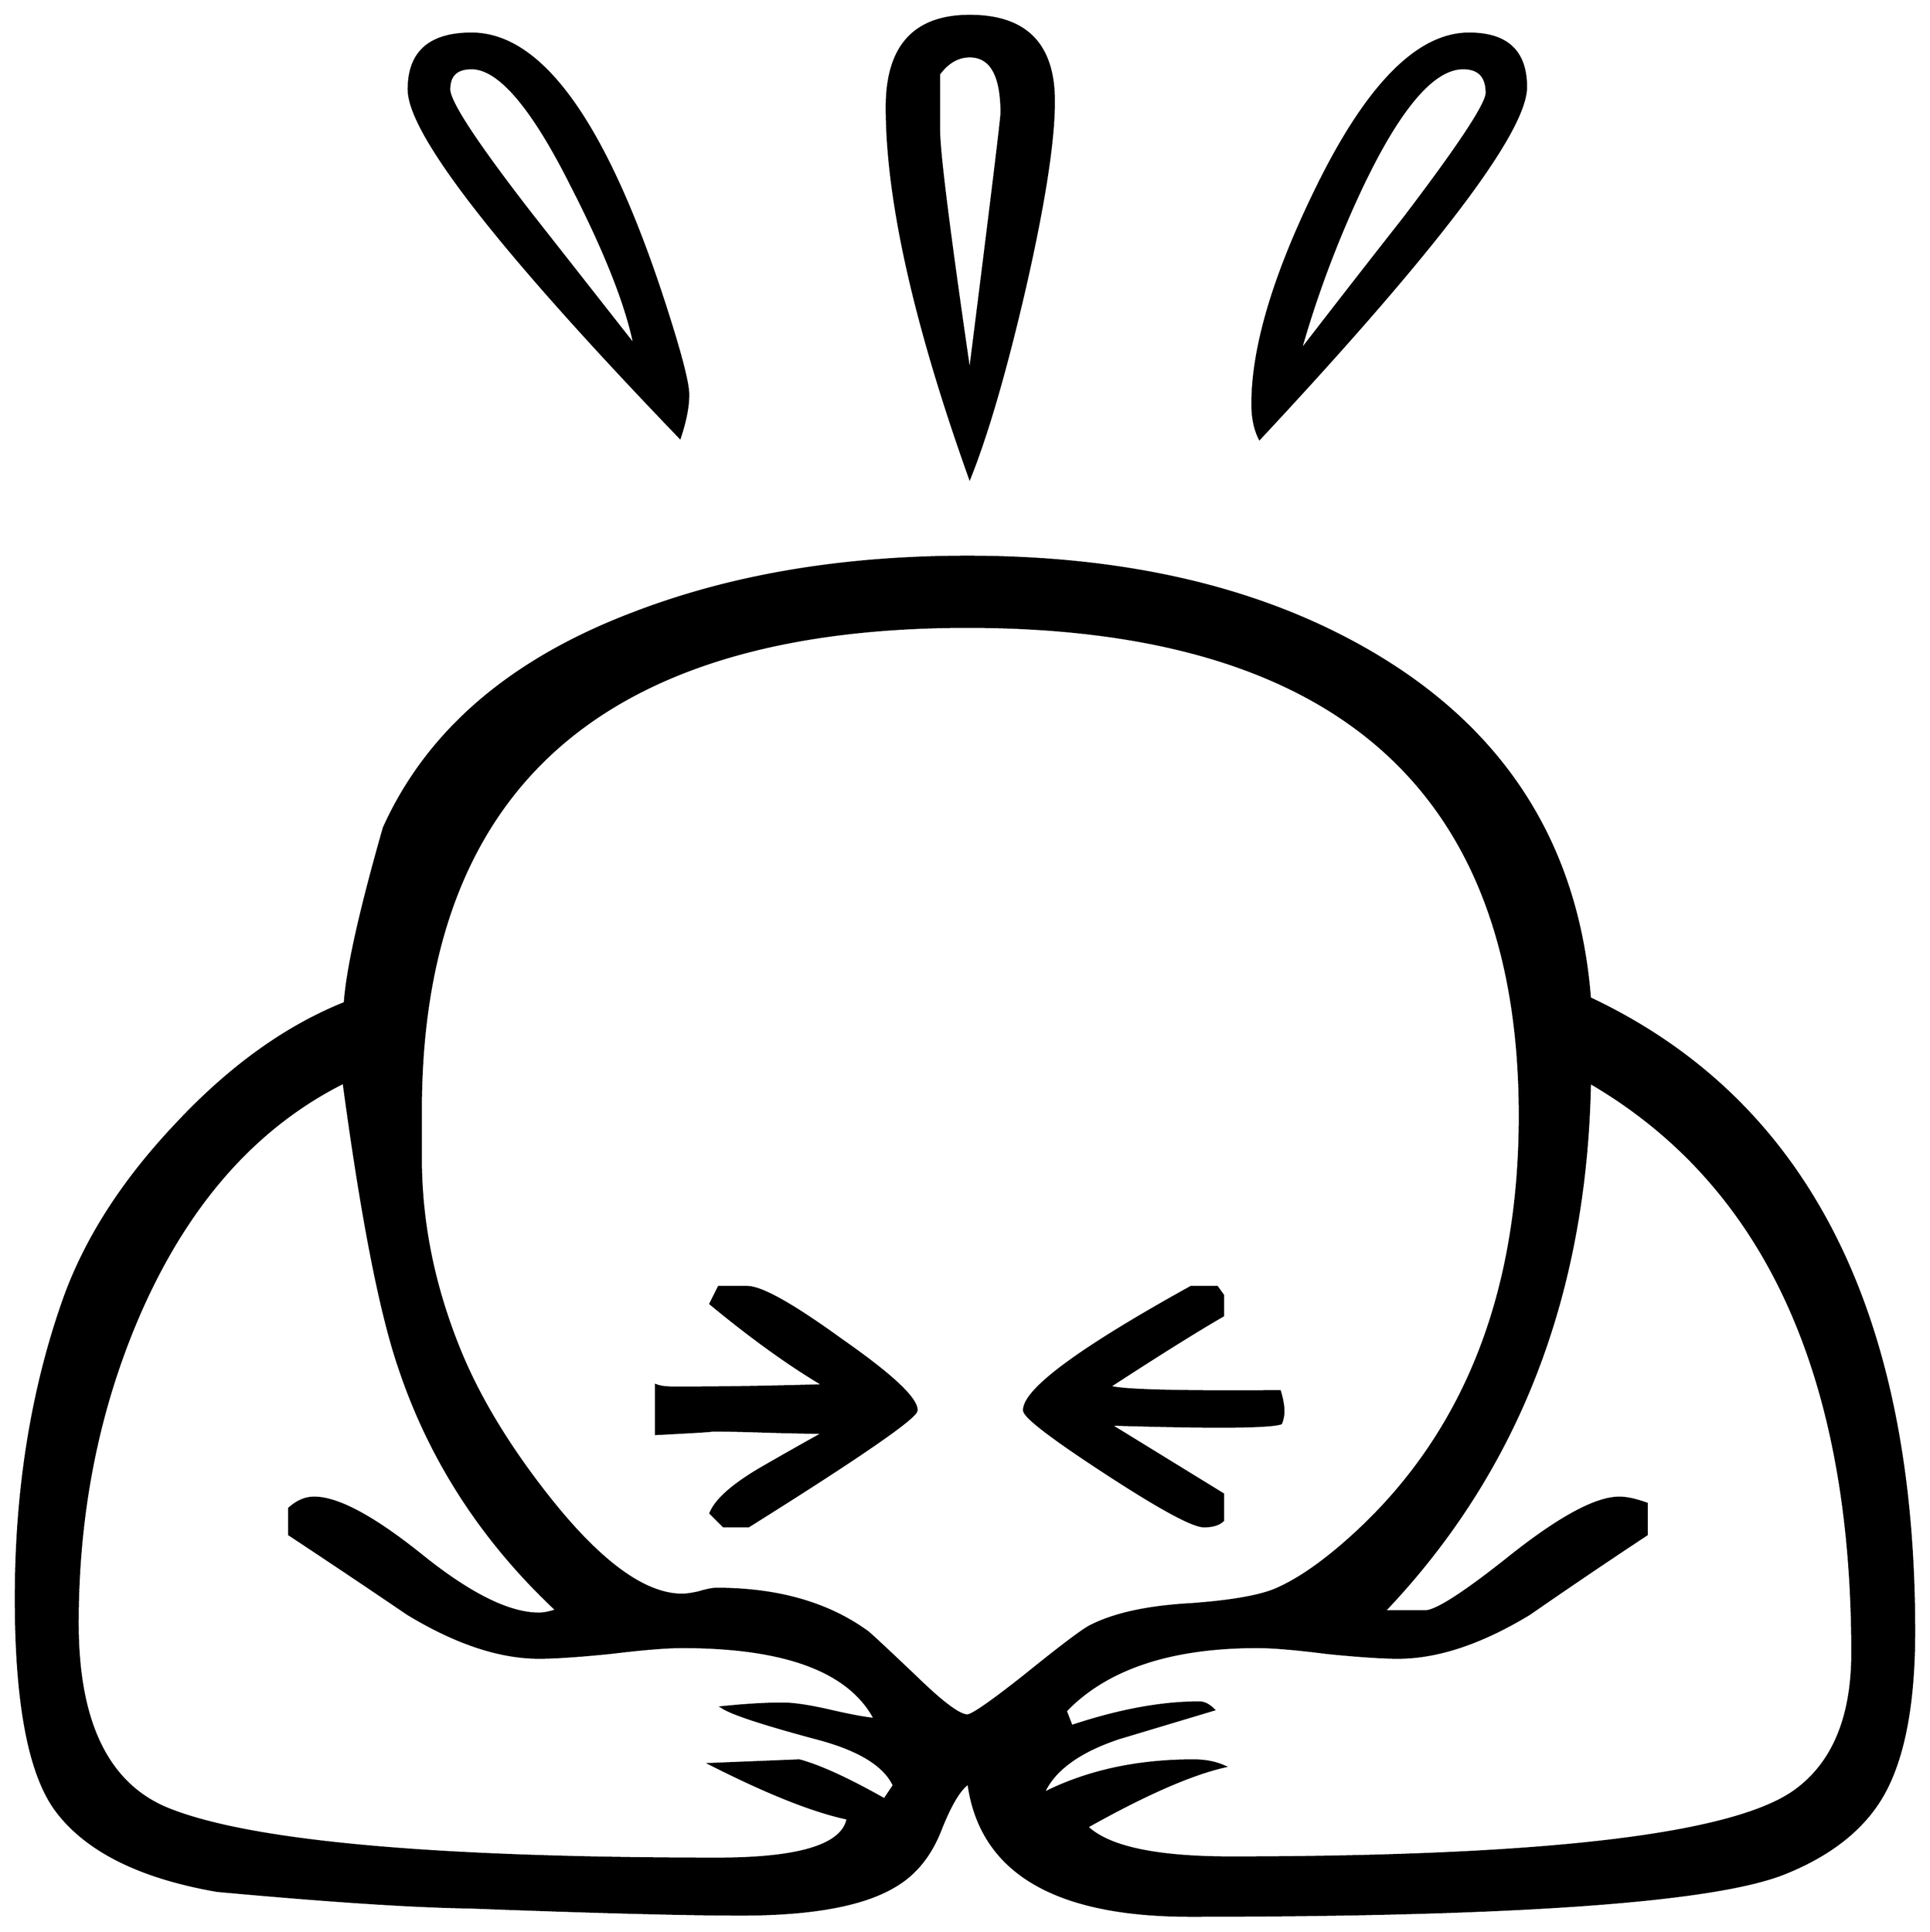 


\begin{tikzpicture}[y=0.80pt, x=0.80pt, yscale=-1.0, xscale=1.0, inner sep=0pt, outer sep=0pt]
\begin{scope}[shift={(100.0,1803.0)},nonzero rule]
  \path[draw=.,fill=.,line width=1.600pt] (1358.0,-1422.0) ..
    controls (1358.0,-1384.667) and (1283.0,-1285.667) ..
    (1133.0,-1125.0) .. controls (1129.0,-1133.0) and
    (1127.0,-1142.667) .. (1127.0,-1154.0) .. controls
    (1127.0,-1202.667) and (1145.667,-1264.667) .. (1183.0,-1340.0) ..
    controls (1225.0,-1424.667) and (1267.333,-1467.0) ..
    (1310.0,-1467.0) .. controls (1342.0,-1467.0) and
    (1358.0,-1452.0) .. (1358.0,-1422.0) -- cycle(959.0,-1410.0)
    .. controls (959.0,-1376.0) and (950.667,-1322.667) ..
    (934.0,-1250.0) .. controls (918.0,-1181.333) and
    (902.667,-1128.667) .. (888.0,-1092.0) .. controls
    (841.333,-1222.667) and (818.0,-1327.0) .. (818.0,-1405.0) ..
    controls (818.0,-1456.333) and (841.333,-1482.0) ..
    (888.0,-1482.0) .. controls (935.333,-1482.0) and
    (959.0,-1458.0) .. (959.0,-1410.0) -- cycle(650.0,-1162.0)
    .. controls (650.0,-1152.0) and (647.667,-1140.0) ..
    (643.0,-1126.0) .. controls (490.333,-1284.667) and
    (414.0,-1382.667) .. (414.0,-1420.0) .. controls
    (414.0,-1451.333) and (431.667,-1467.0) .. (467.0,-1467.0) ..
    controls (528.333,-1467.0) and (584.333,-1385.667) ..
    (635.0,-1223.0) .. controls (645.0,-1191.0) and
    (650.0,-1170.667) .. (650.0,-1162.0) -- cycle(1686.0,-117.0)
    .. controls (1686.0,-49.667) and (1675.333,-0.667) ..
    (1654.0,30.0) .. controls (1637.333,54.0) and (1611.667,73.0) ..
    (1577.0,87.0) .. controls (1517.667,111.0) and (1350.0,123.0)
    .. (1074.0,123.0) .. controls (959.333,123.0) and (897.0,85.667)
    .. (887.0,11.0) .. controls (879.667,15.667) and (871.667,29.0) ..
    (863.0,51.0) .. controls (854.333,73.0) and (841.0,89.0) ..
    (823.0,99.0) .. controls (796.333,114.333) and (753.667,122.0) ..
    (695.0,122.0) .. controls (648.333,122.0) and (571.667,120.0) ..
    (465.0,116.0) .. controls (417.667,115.333) and (346.667,110.667) ..
    (252.0,102.0) .. controls (186.667,90.667) and (141.333,68.0) ..
    (116.0,34.0) .. controls (93.333,3.333) and (82.0,-56.333) ..
    (82.0,-145.0) .. controls (82.0,-236.333) and (95.333,-320.0) ..
    (122.0,-396.0) .. controls (140.0,-447.333) and (171.667,-497.0)
    .. (217.0,-545.0) .. controls (262.333,-593.667) and
    (310.0,-628.0) .. (360.0,-648.0) .. controls (362.0,-676.667)
    and (373.0,-726.0) .. (393.0,-796.0) .. controls
    (429.667,-877.333) and (499.667,-937.667) .. (603.0,-977.0) ..
    controls (685.667,-1009.0) and (780.0,-1025.0) ..
    (886.0,-1025.0) .. controls (1023.333,-1025.0) and
    (1138.333,-997.333) .. (1231.0,-942.0) .. controls
    (1341.667,-876.0) and (1402.0,-779.333) .. (1412.0,-652.0) ..
    controls (1594.667,-566.0) and (1686.0,-387.667) ..
    (1686.0,-117.0) -- cycle(1325.0,-1417.0) .. controls
    (1325.0,-1431.0) and (1318.333,-1438.0) .. (1305.0,-1438.0) ..
    controls (1279.667,-1438.0) and (1251.0,-1404.333) ..
    (1219.0,-1337.0) .. controls (1197.667,-1291.667) and
    (1180.333,-1245.333) .. (1167.0,-1198.0) .. controls
    (1196.333,-1236.0) and (1225.667,-1273.667) .. (1255.0,-1311.0) ..
    controls (1301.667,-1372.333) and (1325.0,-1407.667) ..
    (1325.0,-1417.0) -- cycle(915.0,-1400.0) .. controls
    (915.0,-1432.0) and (906.0,-1448.0) .. (888.0,-1448.0) ..
    controls (878.0,-1448.0) and (869.333,-1443.0) ..
    (862.0,-1433.0) -- (862.0,-1385.0) .. controls
    (862.0,-1366.333) and (870.667,-1297.667) .. (888.0,-1179.0) ..
    controls (906.0,-1321.667) and (915.0,-1395.333) ..
    (915.0,-1400.0) -- cycle(605.0,-1203.0) .. controls
    (598.333,-1237.0) and (580.667,-1282.0) .. (552.0,-1338.0) ..
    controls (518.667,-1404.667) and (490.333,-1438.0) ..
    (467.0,-1438.0) .. controls (454.333,-1438.0) and
    (448.0,-1432.0) .. (448.0,-1420.0) .. controls
    (448.0,-1409.333) and (471.0,-1374.333) .. (517.0,-1315.0) ..
    controls (546.333,-1277.667) and (575.667,-1240.333) ..
    (605.0,-1203.0) -- cycle(1634.0,-99.0) .. controls
    (1634.0,-334.333) and (1560.0,-495.0) .. (1412.0,-581.0) ..
    controls (1408.667,-401.0) and (1350.667,-252.0) ..
    (1238.0,-134.0) -- (1273.0,-134.0) .. controls
    (1282.333,-134.0) and (1307.0,-150.0) .. (1347.0,-182.0) ..
    controls (1387.667,-214.0) and (1417.667,-230.0) ..
    (1437.0,-230.0) .. controls (1443.0,-230.0) and
    (1450.667,-228.333) .. (1460.0,-225.0) -- (1460.0,-199.0) ..
    controls (1426.667,-177.0) and (1393.667,-154.667) ..
    (1361.0,-132.0) .. controls (1320.333,-107.333) and
    (1283.333,-95.0) .. (1250.0,-95.0) .. controls (1236.667,-95.0)
    and (1216.667,-96.333) .. (1190.0,-99.0) .. controls
    (1164.0,-102.333) and (1144.333,-104.0) .. (1131.0,-104.0) ..
    controls (1057.667,-104.0) and (1003.667,-86.0) .. (969.0,-50.0)
    -- (974.0,-37.0) .. controls (1014.0,-50.333) and
    (1050.0,-57.0) .. (1082.0,-57.0) .. controls (1086.0,-57.0)
    and (1090.0,-55.0) .. (1094.0,-51.0) .. controls
    (1067.333,-43.0) and (1040.667,-35.0) .. (1014.0,-27.0) ..
    controls (980.0,-15.667) and (958.667,-0.0) .. (950.0,20.0) ..
    controls (986.667,1.333) and (1029.0,-8.0) .. (1077.0,-8.0) ..
    controls (1087.0,-8.0) and (1095.667,-6.333) .. (1103.0,-3.0) ..
    controls (1074.333,3.667) and (1035.667,20.667) .. (987.0,48.0) ..
    controls (1005.0,65.333) and (1045.333,74.0) .. (1108.0,74.0) ..
    controls (1373.333,74.0) and (1532.333,55.333) .. (1585.0,18.0) ..
    controls (1617.667,-5.333) and (1634.0,-44.333) .. (1634.0,-99.0)
    -- cycle(1353.0,-553.0) .. controls (1353.0,-828.333) and
    (1197.333,-966.0) .. (886.0,-966.0) .. controls (578.0,-966.0)
    and (424.0,-829.667) .. (424.0,-557.0) -- (424.0,-517.0) ..
    controls (424.0,-461.667) and (435.333,-406.667) .. (458.0,-352.0)
    .. controls (474.667,-312.0) and (500.0,-270.667) ..
    (534.0,-228.0) .. controls (576.667,-174.667) and (613.667,-148.0)
    .. (645.0,-148.0) .. controls (648.333,-148.0) and
    (653.0,-148.667) .. (659.0,-150.0) .. controls (665.667,-152.0)
    and (670.667,-153.0) .. (674.0,-153.0) .. controls
    (725.333,-153.0) and (767.667,-141.0) .. (801.0,-117.0) ..
    controls (802.333,-116.333) and (816.667,-103.0) .. (844.0,-77.0)
    .. controls (865.333,-56.333) and (879.333,-46.0) .. (886.0,-46.0)
    .. controls (890.0,-46.0) and (906.333,-57.333) .. (935.0,-80.0)
    .. controls (966.333,-105.333) and (985.0,-119.333) ..
    (991.0,-122.0) .. controls (1011.0,-132.0) and
    (1039.0,-138.0) .. (1075.0,-140.0) .. controls
    (1111.667,-142.667) and (1136.667,-147.333) .. (1150.0,-154.0) ..
    controls (1168.667,-162.667) and (1189.667,-177.667) ..
    (1213.0,-199.0) .. controls (1306.333,-284.333) and
    (1353.0,-402.333) .. (1353.0,-553.0) -- cycle(824.0,13.0) ..
    controls (816.0,-4.333) and (794.0,-17.667) .. (758.0,-27.0) ..
    controls (713.333,-39.0) and (687.0,-47.667) .. (679.0,-53.0) ..
    controls (698.333,-55.0) and (715.333,-56.0) .. (730.0,-56.0) ..
    controls (739.333,-56.0) and (752.667,-54.0) .. (770.0,-50.0) ..
    controls (787.333,-46.0) and (800.0,-43.667) .. (808.0,-43.0) ..
    controls (786.667,-83.667) and (732.333,-104.0) .. (645.0,-104.0)
    .. controls (631.667,-104.0) and (611.333,-102.333) ..
    (584.0,-99.0) .. controls (557.333,-96.333) and (537.333,-95.0) ..
    (524.0,-95.0) .. controls (490.667,-95.0) and (453.667,-107.333)
    .. (413.0,-132.0) .. controls (379.667,-154.667) and
    (346.333,-177.0) .. (313.0,-199.0) -- (313.0,-221.0) ..
    controls (319.667,-227.0) and (326.667,-230.0) .. (334.0,-230.0)
    .. controls (354.0,-230.0) and (384.333,-213.667) ..
    (425.0,-181.0) .. controls (465.667,-148.333) and (498.667,-132.0)
    .. (524.0,-132.0) .. controls (528.0,-132.0) and
    (533.0,-133.0) .. (539.0,-135.0) .. controls (476.333,-193.667)
    and (432.0,-262.0) .. (406.0,-340.0) .. controls
    (390.0,-386.667) and (374.333,-467.0) .. (359.0,-581.0) ..
    controls (284.333,-543.667) and (226.667,-478.333) .. (186.0,-385.0)
    .. controls (151.333,-305.0) and (134.0,-218.0) ..
    (134.0,-124.0) .. controls (134.0,-38.667) and (160.333,14.0) ..
    (213.0,34.0) .. controls (283.667,61.333) and (437.667,75.0) ..
    (675.0,75.0) .. controls (744.333,75.0) and (781.0,63.667) ..
    (785.0,41.0) .. controls (756.333,35.0) and (717.667,19.667) ..
    (669.0,-5.0) -- (744.0,-8.0) .. controls (761.333,-3.333) and
    (785.333,7.667) .. (816.0,25.0) -- (824.0,13.0) --
    cycle(1153.0,-303.0) .. controls (1153.0,-299.667) and
    (1152.333,-296.333) .. (1151.0,-293.0) .. controls
    (1141.667,-289.667) and (1093.333,-289.333) .. (1006.0,-292.0) --
    (1102.0,-233.0) -- (1102.0,-211.0) .. controls
    (1098.667,-207.667) and (1093.333,-206.0) .. (1086.0,-206.0) ..
    controls (1076.667,-206.0) and (1049.0,-221.0) ..
    (1003.0,-251.0) .. controls (957.0,-281.0) and
    (934.0,-298.667) .. (934.0,-304.0) .. controls (934.0,-321.333)
    and (981.0,-356.0) .. (1075.0,-408.0) -- (1097.0,-408.0) --
    (1102.0,-401.0) -- (1102.0,-384.0) .. controls
    (1080.0,-371.333) and (1048.0,-351.333) .. (1006.0,-324.0) ..
    controls (1013.333,-320.667) and (1061.333,-319.333) ..
    (1150.0,-320.0) .. controls (1152.0,-313.333) and
    (1153.0,-307.667) .. (1153.0,-303.0) -- cycle(843.0,-304.0) ..
    controls (843.0,-298.0) and (795.667,-265.333) .. (701.0,-206.0)
    -- (680.0,-206.0) -- (669.0,-217.0) .. controls
    (673.667,-228.333) and (688.0,-241.0) .. (712.0,-255.0) ..
    controls (729.333,-265.0) and (747.0,-275.0) .. (765.0,-285.0)
    .. controls (756.333,-285.0) and (740.0,-285.333) ..
    (716.0,-286.0) .. controls (695.333,-286.667) and (679.0,-287.0)
    .. (667.0,-287.0) .. controls (677.0,-287.0) and
    (662.333,-286.0) .. (623.0,-284.0) -- (623.0,-325.0) ..
    controls (626.333,-323.667) and (631.333,-323.0) .. (638.0,-323.0)
    .. controls (679.333,-323.0) and (721.667,-323.667) ..
    (765.0,-325.0) .. controls (735.667,-342.333) and (703.667,-365.333)
    .. (669.0,-394.0) -- (676.0,-408.0) -- (700.0,-408.0) ..
    controls (712.0,-408.0) and (738.667,-393.0) .. (780.0,-363.0)
    .. controls (822.0,-333.667) and (843.0,-314.0) ..
    (843.0,-304.0) -- cycle;
\end{scope}

\end{tikzpicture}

